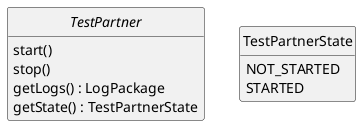 @startuml

interface TestPartner {
  start()
  stop()
  getLogs() : LogPackage
  getState() : TestPartnerState
}

enum TestPartnerState {
  NOT_STARTED
  STARTED
}

hide empty members
hide empty methods
hide circle

skinparam monochrome true
skinparam shadowing false
skinparam packageStyle rect
@enduml

